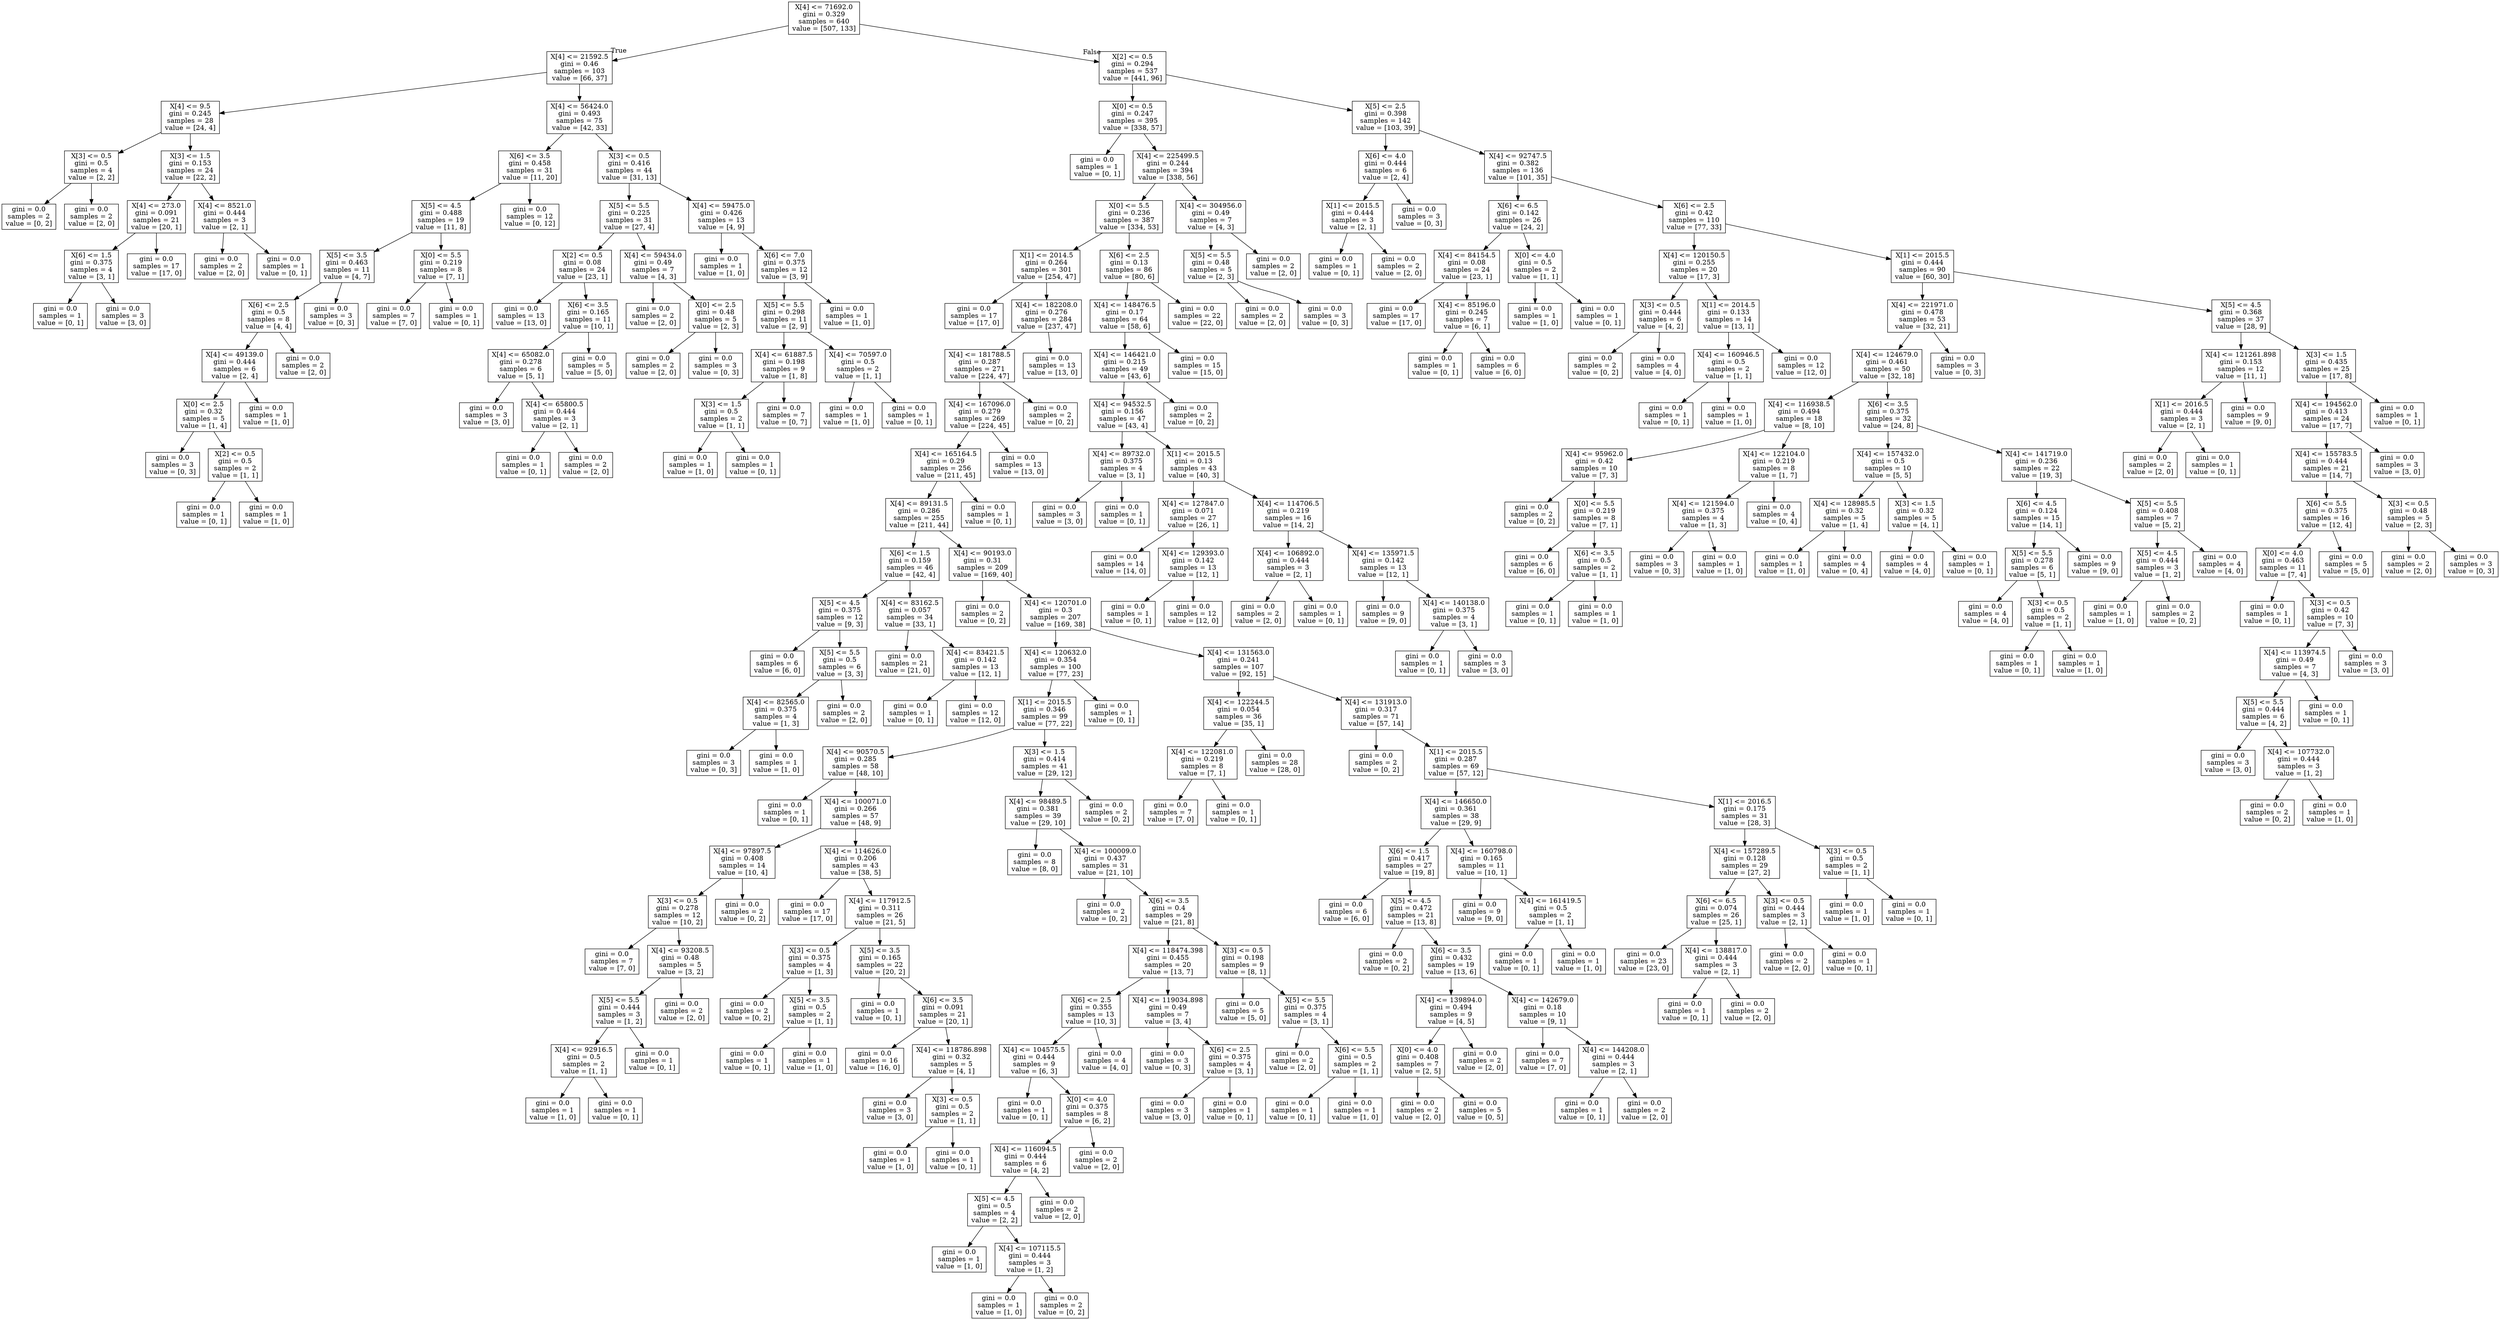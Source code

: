digraph Tree {
node [shape=box] ;
0 [label="X[4] <= 71692.0\ngini = 0.329\nsamples = 640\nvalue = [507, 133]"] ;
1 [label="X[4] <= 21592.5\ngini = 0.46\nsamples = 103\nvalue = [66, 37]"] ;
0 -> 1 [labeldistance=2.5, labelangle=45, headlabel="True"] ;
2 [label="X[4] <= 9.5\ngini = 0.245\nsamples = 28\nvalue = [24, 4]"] ;
1 -> 2 ;
3 [label="X[3] <= 0.5\ngini = 0.5\nsamples = 4\nvalue = [2, 2]"] ;
2 -> 3 ;
4 [label="gini = 0.0\nsamples = 2\nvalue = [0, 2]"] ;
3 -> 4 ;
5 [label="gini = 0.0\nsamples = 2\nvalue = [2, 0]"] ;
3 -> 5 ;
6 [label="X[3] <= 1.5\ngini = 0.153\nsamples = 24\nvalue = [22, 2]"] ;
2 -> 6 ;
7 [label="X[4] <= 273.0\ngini = 0.091\nsamples = 21\nvalue = [20, 1]"] ;
6 -> 7 ;
8 [label="X[6] <= 1.5\ngini = 0.375\nsamples = 4\nvalue = [3, 1]"] ;
7 -> 8 ;
9 [label="gini = 0.0\nsamples = 1\nvalue = [0, 1]"] ;
8 -> 9 ;
10 [label="gini = 0.0\nsamples = 3\nvalue = [3, 0]"] ;
8 -> 10 ;
11 [label="gini = 0.0\nsamples = 17\nvalue = [17, 0]"] ;
7 -> 11 ;
12 [label="X[4] <= 8521.0\ngini = 0.444\nsamples = 3\nvalue = [2, 1]"] ;
6 -> 12 ;
13 [label="gini = 0.0\nsamples = 2\nvalue = [2, 0]"] ;
12 -> 13 ;
14 [label="gini = 0.0\nsamples = 1\nvalue = [0, 1]"] ;
12 -> 14 ;
15 [label="X[4] <= 56424.0\ngini = 0.493\nsamples = 75\nvalue = [42, 33]"] ;
1 -> 15 ;
16 [label="X[6] <= 3.5\ngini = 0.458\nsamples = 31\nvalue = [11, 20]"] ;
15 -> 16 ;
17 [label="X[5] <= 4.5\ngini = 0.488\nsamples = 19\nvalue = [11, 8]"] ;
16 -> 17 ;
18 [label="X[5] <= 3.5\ngini = 0.463\nsamples = 11\nvalue = [4, 7]"] ;
17 -> 18 ;
19 [label="X[6] <= 2.5\ngini = 0.5\nsamples = 8\nvalue = [4, 4]"] ;
18 -> 19 ;
20 [label="X[4] <= 49139.0\ngini = 0.444\nsamples = 6\nvalue = [2, 4]"] ;
19 -> 20 ;
21 [label="X[0] <= 2.5\ngini = 0.32\nsamples = 5\nvalue = [1, 4]"] ;
20 -> 21 ;
22 [label="gini = 0.0\nsamples = 3\nvalue = [0, 3]"] ;
21 -> 22 ;
23 [label="X[2] <= 0.5\ngini = 0.5\nsamples = 2\nvalue = [1, 1]"] ;
21 -> 23 ;
24 [label="gini = 0.0\nsamples = 1\nvalue = [0, 1]"] ;
23 -> 24 ;
25 [label="gini = 0.0\nsamples = 1\nvalue = [1, 0]"] ;
23 -> 25 ;
26 [label="gini = 0.0\nsamples = 1\nvalue = [1, 0]"] ;
20 -> 26 ;
27 [label="gini = 0.0\nsamples = 2\nvalue = [2, 0]"] ;
19 -> 27 ;
28 [label="gini = 0.0\nsamples = 3\nvalue = [0, 3]"] ;
18 -> 28 ;
29 [label="X[0] <= 5.5\ngini = 0.219\nsamples = 8\nvalue = [7, 1]"] ;
17 -> 29 ;
30 [label="gini = 0.0\nsamples = 7\nvalue = [7, 0]"] ;
29 -> 30 ;
31 [label="gini = 0.0\nsamples = 1\nvalue = [0, 1]"] ;
29 -> 31 ;
32 [label="gini = 0.0\nsamples = 12\nvalue = [0, 12]"] ;
16 -> 32 ;
33 [label="X[3] <= 0.5\ngini = 0.416\nsamples = 44\nvalue = [31, 13]"] ;
15 -> 33 ;
34 [label="X[5] <= 5.5\ngini = 0.225\nsamples = 31\nvalue = [27, 4]"] ;
33 -> 34 ;
35 [label="X[2] <= 0.5\ngini = 0.08\nsamples = 24\nvalue = [23, 1]"] ;
34 -> 35 ;
36 [label="gini = 0.0\nsamples = 13\nvalue = [13, 0]"] ;
35 -> 36 ;
37 [label="X[6] <= 3.5\ngini = 0.165\nsamples = 11\nvalue = [10, 1]"] ;
35 -> 37 ;
38 [label="X[4] <= 65082.0\ngini = 0.278\nsamples = 6\nvalue = [5, 1]"] ;
37 -> 38 ;
39 [label="gini = 0.0\nsamples = 3\nvalue = [3, 0]"] ;
38 -> 39 ;
40 [label="X[4] <= 65800.5\ngini = 0.444\nsamples = 3\nvalue = [2, 1]"] ;
38 -> 40 ;
41 [label="gini = 0.0\nsamples = 1\nvalue = [0, 1]"] ;
40 -> 41 ;
42 [label="gini = 0.0\nsamples = 2\nvalue = [2, 0]"] ;
40 -> 42 ;
43 [label="gini = 0.0\nsamples = 5\nvalue = [5, 0]"] ;
37 -> 43 ;
44 [label="X[4] <= 59434.0\ngini = 0.49\nsamples = 7\nvalue = [4, 3]"] ;
34 -> 44 ;
45 [label="gini = 0.0\nsamples = 2\nvalue = [2, 0]"] ;
44 -> 45 ;
46 [label="X[0] <= 2.5\ngini = 0.48\nsamples = 5\nvalue = [2, 3]"] ;
44 -> 46 ;
47 [label="gini = 0.0\nsamples = 2\nvalue = [2, 0]"] ;
46 -> 47 ;
48 [label="gini = 0.0\nsamples = 3\nvalue = [0, 3]"] ;
46 -> 48 ;
49 [label="X[4] <= 59475.0\ngini = 0.426\nsamples = 13\nvalue = [4, 9]"] ;
33 -> 49 ;
50 [label="gini = 0.0\nsamples = 1\nvalue = [1, 0]"] ;
49 -> 50 ;
51 [label="X[6] <= 7.0\ngini = 0.375\nsamples = 12\nvalue = [3, 9]"] ;
49 -> 51 ;
52 [label="X[5] <= 5.5\ngini = 0.298\nsamples = 11\nvalue = [2, 9]"] ;
51 -> 52 ;
53 [label="X[4] <= 61887.5\ngini = 0.198\nsamples = 9\nvalue = [1, 8]"] ;
52 -> 53 ;
54 [label="X[3] <= 1.5\ngini = 0.5\nsamples = 2\nvalue = [1, 1]"] ;
53 -> 54 ;
55 [label="gini = 0.0\nsamples = 1\nvalue = [1, 0]"] ;
54 -> 55 ;
56 [label="gini = 0.0\nsamples = 1\nvalue = [0, 1]"] ;
54 -> 56 ;
57 [label="gini = 0.0\nsamples = 7\nvalue = [0, 7]"] ;
53 -> 57 ;
58 [label="X[4] <= 70597.0\ngini = 0.5\nsamples = 2\nvalue = [1, 1]"] ;
52 -> 58 ;
59 [label="gini = 0.0\nsamples = 1\nvalue = [1, 0]"] ;
58 -> 59 ;
60 [label="gini = 0.0\nsamples = 1\nvalue = [0, 1]"] ;
58 -> 60 ;
61 [label="gini = 0.0\nsamples = 1\nvalue = [1, 0]"] ;
51 -> 61 ;
62 [label="X[2] <= 0.5\ngini = 0.294\nsamples = 537\nvalue = [441, 96]"] ;
0 -> 62 [labeldistance=2.5, labelangle=-45, headlabel="False"] ;
63 [label="X[0] <= 0.5\ngini = 0.247\nsamples = 395\nvalue = [338, 57]"] ;
62 -> 63 ;
64 [label="gini = 0.0\nsamples = 1\nvalue = [0, 1]"] ;
63 -> 64 ;
65 [label="X[4] <= 225499.5\ngini = 0.244\nsamples = 394\nvalue = [338, 56]"] ;
63 -> 65 ;
66 [label="X[0] <= 5.5\ngini = 0.236\nsamples = 387\nvalue = [334, 53]"] ;
65 -> 66 ;
67 [label="X[1] <= 2014.5\ngini = 0.264\nsamples = 301\nvalue = [254, 47]"] ;
66 -> 67 ;
68 [label="gini = 0.0\nsamples = 17\nvalue = [17, 0]"] ;
67 -> 68 ;
69 [label="X[4] <= 182208.0\ngini = 0.276\nsamples = 284\nvalue = [237, 47]"] ;
67 -> 69 ;
70 [label="X[4] <= 181788.5\ngini = 0.287\nsamples = 271\nvalue = [224, 47]"] ;
69 -> 70 ;
71 [label="X[4] <= 167096.0\ngini = 0.279\nsamples = 269\nvalue = [224, 45]"] ;
70 -> 71 ;
72 [label="X[4] <= 165164.5\ngini = 0.29\nsamples = 256\nvalue = [211, 45]"] ;
71 -> 72 ;
73 [label="X[4] <= 89131.5\ngini = 0.286\nsamples = 255\nvalue = [211, 44]"] ;
72 -> 73 ;
74 [label="X[6] <= 1.5\ngini = 0.159\nsamples = 46\nvalue = [42, 4]"] ;
73 -> 74 ;
75 [label="X[5] <= 4.5\ngini = 0.375\nsamples = 12\nvalue = [9, 3]"] ;
74 -> 75 ;
76 [label="gini = 0.0\nsamples = 6\nvalue = [6, 0]"] ;
75 -> 76 ;
77 [label="X[5] <= 5.5\ngini = 0.5\nsamples = 6\nvalue = [3, 3]"] ;
75 -> 77 ;
78 [label="X[4] <= 82565.0\ngini = 0.375\nsamples = 4\nvalue = [1, 3]"] ;
77 -> 78 ;
79 [label="gini = 0.0\nsamples = 3\nvalue = [0, 3]"] ;
78 -> 79 ;
80 [label="gini = 0.0\nsamples = 1\nvalue = [1, 0]"] ;
78 -> 80 ;
81 [label="gini = 0.0\nsamples = 2\nvalue = [2, 0]"] ;
77 -> 81 ;
82 [label="X[4] <= 83162.5\ngini = 0.057\nsamples = 34\nvalue = [33, 1]"] ;
74 -> 82 ;
83 [label="gini = 0.0\nsamples = 21\nvalue = [21, 0]"] ;
82 -> 83 ;
84 [label="X[4] <= 83421.5\ngini = 0.142\nsamples = 13\nvalue = [12, 1]"] ;
82 -> 84 ;
85 [label="gini = 0.0\nsamples = 1\nvalue = [0, 1]"] ;
84 -> 85 ;
86 [label="gini = 0.0\nsamples = 12\nvalue = [12, 0]"] ;
84 -> 86 ;
87 [label="X[4] <= 90193.0\ngini = 0.31\nsamples = 209\nvalue = [169, 40]"] ;
73 -> 87 ;
88 [label="gini = 0.0\nsamples = 2\nvalue = [0, 2]"] ;
87 -> 88 ;
89 [label="X[4] <= 120701.0\ngini = 0.3\nsamples = 207\nvalue = [169, 38]"] ;
87 -> 89 ;
90 [label="X[4] <= 120632.0\ngini = 0.354\nsamples = 100\nvalue = [77, 23]"] ;
89 -> 90 ;
91 [label="X[1] <= 2015.5\ngini = 0.346\nsamples = 99\nvalue = [77, 22]"] ;
90 -> 91 ;
92 [label="X[4] <= 90570.5\ngini = 0.285\nsamples = 58\nvalue = [48, 10]"] ;
91 -> 92 ;
93 [label="gini = 0.0\nsamples = 1\nvalue = [0, 1]"] ;
92 -> 93 ;
94 [label="X[4] <= 100071.0\ngini = 0.266\nsamples = 57\nvalue = [48, 9]"] ;
92 -> 94 ;
95 [label="X[4] <= 97897.5\ngini = 0.408\nsamples = 14\nvalue = [10, 4]"] ;
94 -> 95 ;
96 [label="X[3] <= 0.5\ngini = 0.278\nsamples = 12\nvalue = [10, 2]"] ;
95 -> 96 ;
97 [label="gini = 0.0\nsamples = 7\nvalue = [7, 0]"] ;
96 -> 97 ;
98 [label="X[4] <= 93208.5\ngini = 0.48\nsamples = 5\nvalue = [3, 2]"] ;
96 -> 98 ;
99 [label="X[5] <= 5.5\ngini = 0.444\nsamples = 3\nvalue = [1, 2]"] ;
98 -> 99 ;
100 [label="X[4] <= 92916.5\ngini = 0.5\nsamples = 2\nvalue = [1, 1]"] ;
99 -> 100 ;
101 [label="gini = 0.0\nsamples = 1\nvalue = [1, 0]"] ;
100 -> 101 ;
102 [label="gini = 0.0\nsamples = 1\nvalue = [0, 1]"] ;
100 -> 102 ;
103 [label="gini = 0.0\nsamples = 1\nvalue = [0, 1]"] ;
99 -> 103 ;
104 [label="gini = 0.0\nsamples = 2\nvalue = [2, 0]"] ;
98 -> 104 ;
105 [label="gini = 0.0\nsamples = 2\nvalue = [0, 2]"] ;
95 -> 105 ;
106 [label="X[4] <= 114626.0\ngini = 0.206\nsamples = 43\nvalue = [38, 5]"] ;
94 -> 106 ;
107 [label="gini = 0.0\nsamples = 17\nvalue = [17, 0]"] ;
106 -> 107 ;
108 [label="X[4] <= 117912.5\ngini = 0.311\nsamples = 26\nvalue = [21, 5]"] ;
106 -> 108 ;
109 [label="X[3] <= 0.5\ngini = 0.375\nsamples = 4\nvalue = [1, 3]"] ;
108 -> 109 ;
110 [label="gini = 0.0\nsamples = 2\nvalue = [0, 2]"] ;
109 -> 110 ;
111 [label="X[5] <= 3.5\ngini = 0.5\nsamples = 2\nvalue = [1, 1]"] ;
109 -> 111 ;
112 [label="gini = 0.0\nsamples = 1\nvalue = [0, 1]"] ;
111 -> 112 ;
113 [label="gini = 0.0\nsamples = 1\nvalue = [1, 0]"] ;
111 -> 113 ;
114 [label="X[5] <= 3.5\ngini = 0.165\nsamples = 22\nvalue = [20, 2]"] ;
108 -> 114 ;
115 [label="gini = 0.0\nsamples = 1\nvalue = [0, 1]"] ;
114 -> 115 ;
116 [label="X[6] <= 3.5\ngini = 0.091\nsamples = 21\nvalue = [20, 1]"] ;
114 -> 116 ;
117 [label="gini = 0.0\nsamples = 16\nvalue = [16, 0]"] ;
116 -> 117 ;
118 [label="X[4] <= 118786.898\ngini = 0.32\nsamples = 5\nvalue = [4, 1]"] ;
116 -> 118 ;
119 [label="gini = 0.0\nsamples = 3\nvalue = [3, 0]"] ;
118 -> 119 ;
120 [label="X[3] <= 0.5\ngini = 0.5\nsamples = 2\nvalue = [1, 1]"] ;
118 -> 120 ;
121 [label="gini = 0.0\nsamples = 1\nvalue = [1, 0]"] ;
120 -> 121 ;
122 [label="gini = 0.0\nsamples = 1\nvalue = [0, 1]"] ;
120 -> 122 ;
123 [label="X[3] <= 1.5\ngini = 0.414\nsamples = 41\nvalue = [29, 12]"] ;
91 -> 123 ;
124 [label="X[4] <= 98489.5\ngini = 0.381\nsamples = 39\nvalue = [29, 10]"] ;
123 -> 124 ;
125 [label="gini = 0.0\nsamples = 8\nvalue = [8, 0]"] ;
124 -> 125 ;
126 [label="X[4] <= 100009.0\ngini = 0.437\nsamples = 31\nvalue = [21, 10]"] ;
124 -> 126 ;
127 [label="gini = 0.0\nsamples = 2\nvalue = [0, 2]"] ;
126 -> 127 ;
128 [label="X[6] <= 3.5\ngini = 0.4\nsamples = 29\nvalue = [21, 8]"] ;
126 -> 128 ;
129 [label="X[4] <= 118474.398\ngini = 0.455\nsamples = 20\nvalue = [13, 7]"] ;
128 -> 129 ;
130 [label="X[6] <= 2.5\ngini = 0.355\nsamples = 13\nvalue = [10, 3]"] ;
129 -> 130 ;
131 [label="X[4] <= 104575.5\ngini = 0.444\nsamples = 9\nvalue = [6, 3]"] ;
130 -> 131 ;
132 [label="gini = 0.0\nsamples = 1\nvalue = [0, 1]"] ;
131 -> 132 ;
133 [label="X[0] <= 4.0\ngini = 0.375\nsamples = 8\nvalue = [6, 2]"] ;
131 -> 133 ;
134 [label="X[4] <= 116094.5\ngini = 0.444\nsamples = 6\nvalue = [4, 2]"] ;
133 -> 134 ;
135 [label="X[5] <= 4.5\ngini = 0.5\nsamples = 4\nvalue = [2, 2]"] ;
134 -> 135 ;
136 [label="gini = 0.0\nsamples = 1\nvalue = [1, 0]"] ;
135 -> 136 ;
137 [label="X[4] <= 107115.5\ngini = 0.444\nsamples = 3\nvalue = [1, 2]"] ;
135 -> 137 ;
138 [label="gini = 0.0\nsamples = 1\nvalue = [1, 0]"] ;
137 -> 138 ;
139 [label="gini = 0.0\nsamples = 2\nvalue = [0, 2]"] ;
137 -> 139 ;
140 [label="gini = 0.0\nsamples = 2\nvalue = [2, 0]"] ;
134 -> 140 ;
141 [label="gini = 0.0\nsamples = 2\nvalue = [2, 0]"] ;
133 -> 141 ;
142 [label="gini = 0.0\nsamples = 4\nvalue = [4, 0]"] ;
130 -> 142 ;
143 [label="X[4] <= 119034.898\ngini = 0.49\nsamples = 7\nvalue = [3, 4]"] ;
129 -> 143 ;
144 [label="gini = 0.0\nsamples = 3\nvalue = [0, 3]"] ;
143 -> 144 ;
145 [label="X[6] <= 2.5\ngini = 0.375\nsamples = 4\nvalue = [3, 1]"] ;
143 -> 145 ;
146 [label="gini = 0.0\nsamples = 3\nvalue = [3, 0]"] ;
145 -> 146 ;
147 [label="gini = 0.0\nsamples = 1\nvalue = [0, 1]"] ;
145 -> 147 ;
148 [label="X[3] <= 0.5\ngini = 0.198\nsamples = 9\nvalue = [8, 1]"] ;
128 -> 148 ;
149 [label="gini = 0.0\nsamples = 5\nvalue = [5, 0]"] ;
148 -> 149 ;
150 [label="X[5] <= 5.5\ngini = 0.375\nsamples = 4\nvalue = [3, 1]"] ;
148 -> 150 ;
151 [label="gini = 0.0\nsamples = 2\nvalue = [2, 0]"] ;
150 -> 151 ;
152 [label="X[6] <= 5.5\ngini = 0.5\nsamples = 2\nvalue = [1, 1]"] ;
150 -> 152 ;
153 [label="gini = 0.0\nsamples = 1\nvalue = [0, 1]"] ;
152 -> 153 ;
154 [label="gini = 0.0\nsamples = 1\nvalue = [1, 0]"] ;
152 -> 154 ;
155 [label="gini = 0.0\nsamples = 2\nvalue = [0, 2]"] ;
123 -> 155 ;
156 [label="gini = 0.0\nsamples = 1\nvalue = [0, 1]"] ;
90 -> 156 ;
157 [label="X[4] <= 131563.0\ngini = 0.241\nsamples = 107\nvalue = [92, 15]"] ;
89 -> 157 ;
158 [label="X[4] <= 122244.5\ngini = 0.054\nsamples = 36\nvalue = [35, 1]"] ;
157 -> 158 ;
159 [label="X[4] <= 122081.0\ngini = 0.219\nsamples = 8\nvalue = [7, 1]"] ;
158 -> 159 ;
160 [label="gini = 0.0\nsamples = 7\nvalue = [7, 0]"] ;
159 -> 160 ;
161 [label="gini = 0.0\nsamples = 1\nvalue = [0, 1]"] ;
159 -> 161 ;
162 [label="gini = 0.0\nsamples = 28\nvalue = [28, 0]"] ;
158 -> 162 ;
163 [label="X[4] <= 131913.0\ngini = 0.317\nsamples = 71\nvalue = [57, 14]"] ;
157 -> 163 ;
164 [label="gini = 0.0\nsamples = 2\nvalue = [0, 2]"] ;
163 -> 164 ;
165 [label="X[1] <= 2015.5\ngini = 0.287\nsamples = 69\nvalue = [57, 12]"] ;
163 -> 165 ;
166 [label="X[4] <= 146650.0\ngini = 0.361\nsamples = 38\nvalue = [29, 9]"] ;
165 -> 166 ;
167 [label="X[6] <= 1.5\ngini = 0.417\nsamples = 27\nvalue = [19, 8]"] ;
166 -> 167 ;
168 [label="gini = 0.0\nsamples = 6\nvalue = [6, 0]"] ;
167 -> 168 ;
169 [label="X[5] <= 4.5\ngini = 0.472\nsamples = 21\nvalue = [13, 8]"] ;
167 -> 169 ;
170 [label="gini = 0.0\nsamples = 2\nvalue = [0, 2]"] ;
169 -> 170 ;
171 [label="X[6] <= 3.5\ngini = 0.432\nsamples = 19\nvalue = [13, 6]"] ;
169 -> 171 ;
172 [label="X[4] <= 139894.0\ngini = 0.494\nsamples = 9\nvalue = [4, 5]"] ;
171 -> 172 ;
173 [label="X[0] <= 4.0\ngini = 0.408\nsamples = 7\nvalue = [2, 5]"] ;
172 -> 173 ;
174 [label="gini = 0.0\nsamples = 2\nvalue = [2, 0]"] ;
173 -> 174 ;
175 [label="gini = 0.0\nsamples = 5\nvalue = [0, 5]"] ;
173 -> 175 ;
176 [label="gini = 0.0\nsamples = 2\nvalue = [2, 0]"] ;
172 -> 176 ;
177 [label="X[4] <= 142679.0\ngini = 0.18\nsamples = 10\nvalue = [9, 1]"] ;
171 -> 177 ;
178 [label="gini = 0.0\nsamples = 7\nvalue = [7, 0]"] ;
177 -> 178 ;
179 [label="X[4] <= 144208.0\ngini = 0.444\nsamples = 3\nvalue = [2, 1]"] ;
177 -> 179 ;
180 [label="gini = 0.0\nsamples = 1\nvalue = [0, 1]"] ;
179 -> 180 ;
181 [label="gini = 0.0\nsamples = 2\nvalue = [2, 0]"] ;
179 -> 181 ;
182 [label="X[4] <= 160798.0\ngini = 0.165\nsamples = 11\nvalue = [10, 1]"] ;
166 -> 182 ;
183 [label="gini = 0.0\nsamples = 9\nvalue = [9, 0]"] ;
182 -> 183 ;
184 [label="X[4] <= 161419.5\ngini = 0.5\nsamples = 2\nvalue = [1, 1]"] ;
182 -> 184 ;
185 [label="gini = 0.0\nsamples = 1\nvalue = [0, 1]"] ;
184 -> 185 ;
186 [label="gini = 0.0\nsamples = 1\nvalue = [1, 0]"] ;
184 -> 186 ;
187 [label="X[1] <= 2016.5\ngini = 0.175\nsamples = 31\nvalue = [28, 3]"] ;
165 -> 187 ;
188 [label="X[4] <= 157289.5\ngini = 0.128\nsamples = 29\nvalue = [27, 2]"] ;
187 -> 188 ;
189 [label="X[6] <= 6.5\ngini = 0.074\nsamples = 26\nvalue = [25, 1]"] ;
188 -> 189 ;
190 [label="gini = 0.0\nsamples = 23\nvalue = [23, 0]"] ;
189 -> 190 ;
191 [label="X[4] <= 138817.0\ngini = 0.444\nsamples = 3\nvalue = [2, 1]"] ;
189 -> 191 ;
192 [label="gini = 0.0\nsamples = 1\nvalue = [0, 1]"] ;
191 -> 192 ;
193 [label="gini = 0.0\nsamples = 2\nvalue = [2, 0]"] ;
191 -> 193 ;
194 [label="X[3] <= 0.5\ngini = 0.444\nsamples = 3\nvalue = [2, 1]"] ;
188 -> 194 ;
195 [label="gini = 0.0\nsamples = 2\nvalue = [2, 0]"] ;
194 -> 195 ;
196 [label="gini = 0.0\nsamples = 1\nvalue = [0, 1]"] ;
194 -> 196 ;
197 [label="X[3] <= 0.5\ngini = 0.5\nsamples = 2\nvalue = [1, 1]"] ;
187 -> 197 ;
198 [label="gini = 0.0\nsamples = 1\nvalue = [1, 0]"] ;
197 -> 198 ;
199 [label="gini = 0.0\nsamples = 1\nvalue = [0, 1]"] ;
197 -> 199 ;
200 [label="gini = 0.0\nsamples = 1\nvalue = [0, 1]"] ;
72 -> 200 ;
201 [label="gini = 0.0\nsamples = 13\nvalue = [13, 0]"] ;
71 -> 201 ;
202 [label="gini = 0.0\nsamples = 2\nvalue = [0, 2]"] ;
70 -> 202 ;
203 [label="gini = 0.0\nsamples = 13\nvalue = [13, 0]"] ;
69 -> 203 ;
204 [label="X[6] <= 2.5\ngini = 0.13\nsamples = 86\nvalue = [80, 6]"] ;
66 -> 204 ;
205 [label="X[4] <= 148476.5\ngini = 0.17\nsamples = 64\nvalue = [58, 6]"] ;
204 -> 205 ;
206 [label="X[4] <= 146421.0\ngini = 0.215\nsamples = 49\nvalue = [43, 6]"] ;
205 -> 206 ;
207 [label="X[4] <= 94532.5\ngini = 0.156\nsamples = 47\nvalue = [43, 4]"] ;
206 -> 207 ;
208 [label="X[4] <= 89732.0\ngini = 0.375\nsamples = 4\nvalue = [3, 1]"] ;
207 -> 208 ;
209 [label="gini = 0.0\nsamples = 3\nvalue = [3, 0]"] ;
208 -> 209 ;
210 [label="gini = 0.0\nsamples = 1\nvalue = [0, 1]"] ;
208 -> 210 ;
211 [label="X[1] <= 2015.5\ngini = 0.13\nsamples = 43\nvalue = [40, 3]"] ;
207 -> 211 ;
212 [label="X[4] <= 127847.0\ngini = 0.071\nsamples = 27\nvalue = [26, 1]"] ;
211 -> 212 ;
213 [label="gini = 0.0\nsamples = 14\nvalue = [14, 0]"] ;
212 -> 213 ;
214 [label="X[4] <= 129393.0\ngini = 0.142\nsamples = 13\nvalue = [12, 1]"] ;
212 -> 214 ;
215 [label="gini = 0.0\nsamples = 1\nvalue = [0, 1]"] ;
214 -> 215 ;
216 [label="gini = 0.0\nsamples = 12\nvalue = [12, 0]"] ;
214 -> 216 ;
217 [label="X[4] <= 114706.5\ngini = 0.219\nsamples = 16\nvalue = [14, 2]"] ;
211 -> 217 ;
218 [label="X[4] <= 106892.0\ngini = 0.444\nsamples = 3\nvalue = [2, 1]"] ;
217 -> 218 ;
219 [label="gini = 0.0\nsamples = 2\nvalue = [2, 0]"] ;
218 -> 219 ;
220 [label="gini = 0.0\nsamples = 1\nvalue = [0, 1]"] ;
218 -> 220 ;
221 [label="X[4] <= 135971.5\ngini = 0.142\nsamples = 13\nvalue = [12, 1]"] ;
217 -> 221 ;
222 [label="gini = 0.0\nsamples = 9\nvalue = [9, 0]"] ;
221 -> 222 ;
223 [label="X[4] <= 140138.0\ngini = 0.375\nsamples = 4\nvalue = [3, 1]"] ;
221 -> 223 ;
224 [label="gini = 0.0\nsamples = 1\nvalue = [0, 1]"] ;
223 -> 224 ;
225 [label="gini = 0.0\nsamples = 3\nvalue = [3, 0]"] ;
223 -> 225 ;
226 [label="gini = 0.0\nsamples = 2\nvalue = [0, 2]"] ;
206 -> 226 ;
227 [label="gini = 0.0\nsamples = 15\nvalue = [15, 0]"] ;
205 -> 227 ;
228 [label="gini = 0.0\nsamples = 22\nvalue = [22, 0]"] ;
204 -> 228 ;
229 [label="X[4] <= 304956.0\ngini = 0.49\nsamples = 7\nvalue = [4, 3]"] ;
65 -> 229 ;
230 [label="X[5] <= 5.5\ngini = 0.48\nsamples = 5\nvalue = [2, 3]"] ;
229 -> 230 ;
231 [label="gini = 0.0\nsamples = 2\nvalue = [2, 0]"] ;
230 -> 231 ;
232 [label="gini = 0.0\nsamples = 3\nvalue = [0, 3]"] ;
230 -> 232 ;
233 [label="gini = 0.0\nsamples = 2\nvalue = [2, 0]"] ;
229 -> 233 ;
234 [label="X[5] <= 2.5\ngini = 0.398\nsamples = 142\nvalue = [103, 39]"] ;
62 -> 234 ;
235 [label="X[6] <= 4.0\ngini = 0.444\nsamples = 6\nvalue = [2, 4]"] ;
234 -> 235 ;
236 [label="X[1] <= 2015.5\ngini = 0.444\nsamples = 3\nvalue = [2, 1]"] ;
235 -> 236 ;
237 [label="gini = 0.0\nsamples = 1\nvalue = [0, 1]"] ;
236 -> 237 ;
238 [label="gini = 0.0\nsamples = 2\nvalue = [2, 0]"] ;
236 -> 238 ;
239 [label="gini = 0.0\nsamples = 3\nvalue = [0, 3]"] ;
235 -> 239 ;
240 [label="X[4] <= 92747.5\ngini = 0.382\nsamples = 136\nvalue = [101, 35]"] ;
234 -> 240 ;
241 [label="X[6] <= 6.5\ngini = 0.142\nsamples = 26\nvalue = [24, 2]"] ;
240 -> 241 ;
242 [label="X[4] <= 84154.5\ngini = 0.08\nsamples = 24\nvalue = [23, 1]"] ;
241 -> 242 ;
243 [label="gini = 0.0\nsamples = 17\nvalue = [17, 0]"] ;
242 -> 243 ;
244 [label="X[4] <= 85196.0\ngini = 0.245\nsamples = 7\nvalue = [6, 1]"] ;
242 -> 244 ;
245 [label="gini = 0.0\nsamples = 1\nvalue = [0, 1]"] ;
244 -> 245 ;
246 [label="gini = 0.0\nsamples = 6\nvalue = [6, 0]"] ;
244 -> 246 ;
247 [label="X[0] <= 4.0\ngini = 0.5\nsamples = 2\nvalue = [1, 1]"] ;
241 -> 247 ;
248 [label="gini = 0.0\nsamples = 1\nvalue = [1, 0]"] ;
247 -> 248 ;
249 [label="gini = 0.0\nsamples = 1\nvalue = [0, 1]"] ;
247 -> 249 ;
250 [label="X[6] <= 2.5\ngini = 0.42\nsamples = 110\nvalue = [77, 33]"] ;
240 -> 250 ;
251 [label="X[4] <= 120150.5\ngini = 0.255\nsamples = 20\nvalue = [17, 3]"] ;
250 -> 251 ;
252 [label="X[3] <= 0.5\ngini = 0.444\nsamples = 6\nvalue = [4, 2]"] ;
251 -> 252 ;
253 [label="gini = 0.0\nsamples = 2\nvalue = [0, 2]"] ;
252 -> 253 ;
254 [label="gini = 0.0\nsamples = 4\nvalue = [4, 0]"] ;
252 -> 254 ;
255 [label="X[1] <= 2014.5\ngini = 0.133\nsamples = 14\nvalue = [13, 1]"] ;
251 -> 255 ;
256 [label="X[4] <= 160946.5\ngini = 0.5\nsamples = 2\nvalue = [1, 1]"] ;
255 -> 256 ;
257 [label="gini = 0.0\nsamples = 1\nvalue = [0, 1]"] ;
256 -> 257 ;
258 [label="gini = 0.0\nsamples = 1\nvalue = [1, 0]"] ;
256 -> 258 ;
259 [label="gini = 0.0\nsamples = 12\nvalue = [12, 0]"] ;
255 -> 259 ;
260 [label="X[1] <= 2015.5\ngini = 0.444\nsamples = 90\nvalue = [60, 30]"] ;
250 -> 260 ;
261 [label="X[4] <= 221971.0\ngini = 0.478\nsamples = 53\nvalue = [32, 21]"] ;
260 -> 261 ;
262 [label="X[4] <= 124679.0\ngini = 0.461\nsamples = 50\nvalue = [32, 18]"] ;
261 -> 262 ;
263 [label="X[4] <= 116938.5\ngini = 0.494\nsamples = 18\nvalue = [8, 10]"] ;
262 -> 263 ;
264 [label="X[4] <= 95962.0\ngini = 0.42\nsamples = 10\nvalue = [7, 3]"] ;
263 -> 264 ;
265 [label="gini = 0.0\nsamples = 2\nvalue = [0, 2]"] ;
264 -> 265 ;
266 [label="X[0] <= 5.5\ngini = 0.219\nsamples = 8\nvalue = [7, 1]"] ;
264 -> 266 ;
267 [label="gini = 0.0\nsamples = 6\nvalue = [6, 0]"] ;
266 -> 267 ;
268 [label="X[6] <= 3.5\ngini = 0.5\nsamples = 2\nvalue = [1, 1]"] ;
266 -> 268 ;
269 [label="gini = 0.0\nsamples = 1\nvalue = [0, 1]"] ;
268 -> 269 ;
270 [label="gini = 0.0\nsamples = 1\nvalue = [1, 0]"] ;
268 -> 270 ;
271 [label="X[4] <= 122104.0\ngini = 0.219\nsamples = 8\nvalue = [1, 7]"] ;
263 -> 271 ;
272 [label="X[4] <= 121594.0\ngini = 0.375\nsamples = 4\nvalue = [1, 3]"] ;
271 -> 272 ;
273 [label="gini = 0.0\nsamples = 3\nvalue = [0, 3]"] ;
272 -> 273 ;
274 [label="gini = 0.0\nsamples = 1\nvalue = [1, 0]"] ;
272 -> 274 ;
275 [label="gini = 0.0\nsamples = 4\nvalue = [0, 4]"] ;
271 -> 275 ;
276 [label="X[6] <= 3.5\ngini = 0.375\nsamples = 32\nvalue = [24, 8]"] ;
262 -> 276 ;
277 [label="X[4] <= 157432.0\ngini = 0.5\nsamples = 10\nvalue = [5, 5]"] ;
276 -> 277 ;
278 [label="X[4] <= 128985.5\ngini = 0.32\nsamples = 5\nvalue = [1, 4]"] ;
277 -> 278 ;
279 [label="gini = 0.0\nsamples = 1\nvalue = [1, 0]"] ;
278 -> 279 ;
280 [label="gini = 0.0\nsamples = 4\nvalue = [0, 4]"] ;
278 -> 280 ;
281 [label="X[3] <= 1.5\ngini = 0.32\nsamples = 5\nvalue = [4, 1]"] ;
277 -> 281 ;
282 [label="gini = 0.0\nsamples = 4\nvalue = [4, 0]"] ;
281 -> 282 ;
283 [label="gini = 0.0\nsamples = 1\nvalue = [0, 1]"] ;
281 -> 283 ;
284 [label="X[4] <= 141719.0\ngini = 0.236\nsamples = 22\nvalue = [19, 3]"] ;
276 -> 284 ;
285 [label="X[6] <= 4.5\ngini = 0.124\nsamples = 15\nvalue = [14, 1]"] ;
284 -> 285 ;
286 [label="X[5] <= 5.5\ngini = 0.278\nsamples = 6\nvalue = [5, 1]"] ;
285 -> 286 ;
287 [label="gini = 0.0\nsamples = 4\nvalue = [4, 0]"] ;
286 -> 287 ;
288 [label="X[3] <= 0.5\ngini = 0.5\nsamples = 2\nvalue = [1, 1]"] ;
286 -> 288 ;
289 [label="gini = 0.0\nsamples = 1\nvalue = [0, 1]"] ;
288 -> 289 ;
290 [label="gini = 0.0\nsamples = 1\nvalue = [1, 0]"] ;
288 -> 290 ;
291 [label="gini = 0.0\nsamples = 9\nvalue = [9, 0]"] ;
285 -> 291 ;
292 [label="X[5] <= 5.5\ngini = 0.408\nsamples = 7\nvalue = [5, 2]"] ;
284 -> 292 ;
293 [label="X[5] <= 4.5\ngini = 0.444\nsamples = 3\nvalue = [1, 2]"] ;
292 -> 293 ;
294 [label="gini = 0.0\nsamples = 1\nvalue = [1, 0]"] ;
293 -> 294 ;
295 [label="gini = 0.0\nsamples = 2\nvalue = [0, 2]"] ;
293 -> 295 ;
296 [label="gini = 0.0\nsamples = 4\nvalue = [4, 0]"] ;
292 -> 296 ;
297 [label="gini = 0.0\nsamples = 3\nvalue = [0, 3]"] ;
261 -> 297 ;
298 [label="X[5] <= 4.5\ngini = 0.368\nsamples = 37\nvalue = [28, 9]"] ;
260 -> 298 ;
299 [label="X[4] <= 121261.898\ngini = 0.153\nsamples = 12\nvalue = [11, 1]"] ;
298 -> 299 ;
300 [label="X[1] <= 2016.5\ngini = 0.444\nsamples = 3\nvalue = [2, 1]"] ;
299 -> 300 ;
301 [label="gini = 0.0\nsamples = 2\nvalue = [2, 0]"] ;
300 -> 301 ;
302 [label="gini = 0.0\nsamples = 1\nvalue = [0, 1]"] ;
300 -> 302 ;
303 [label="gini = 0.0\nsamples = 9\nvalue = [9, 0]"] ;
299 -> 303 ;
304 [label="X[3] <= 1.5\ngini = 0.435\nsamples = 25\nvalue = [17, 8]"] ;
298 -> 304 ;
305 [label="X[4] <= 194562.0\ngini = 0.413\nsamples = 24\nvalue = [17, 7]"] ;
304 -> 305 ;
306 [label="X[4] <= 155783.5\ngini = 0.444\nsamples = 21\nvalue = [14, 7]"] ;
305 -> 306 ;
307 [label="X[6] <= 5.5\ngini = 0.375\nsamples = 16\nvalue = [12, 4]"] ;
306 -> 307 ;
308 [label="X[0] <= 4.0\ngini = 0.463\nsamples = 11\nvalue = [7, 4]"] ;
307 -> 308 ;
309 [label="gini = 0.0\nsamples = 1\nvalue = [0, 1]"] ;
308 -> 309 ;
310 [label="X[3] <= 0.5\ngini = 0.42\nsamples = 10\nvalue = [7, 3]"] ;
308 -> 310 ;
311 [label="X[4] <= 113974.5\ngini = 0.49\nsamples = 7\nvalue = [4, 3]"] ;
310 -> 311 ;
312 [label="X[5] <= 5.5\ngini = 0.444\nsamples = 6\nvalue = [4, 2]"] ;
311 -> 312 ;
313 [label="gini = 0.0\nsamples = 3\nvalue = [3, 0]"] ;
312 -> 313 ;
314 [label="X[4] <= 107732.0\ngini = 0.444\nsamples = 3\nvalue = [1, 2]"] ;
312 -> 314 ;
315 [label="gini = 0.0\nsamples = 2\nvalue = [0, 2]"] ;
314 -> 315 ;
316 [label="gini = 0.0\nsamples = 1\nvalue = [1, 0]"] ;
314 -> 316 ;
317 [label="gini = 0.0\nsamples = 1\nvalue = [0, 1]"] ;
311 -> 317 ;
318 [label="gini = 0.0\nsamples = 3\nvalue = [3, 0]"] ;
310 -> 318 ;
319 [label="gini = 0.0\nsamples = 5\nvalue = [5, 0]"] ;
307 -> 319 ;
320 [label="X[3] <= 0.5\ngini = 0.48\nsamples = 5\nvalue = [2, 3]"] ;
306 -> 320 ;
321 [label="gini = 0.0\nsamples = 2\nvalue = [2, 0]"] ;
320 -> 321 ;
322 [label="gini = 0.0\nsamples = 3\nvalue = [0, 3]"] ;
320 -> 322 ;
323 [label="gini = 0.0\nsamples = 3\nvalue = [3, 0]"] ;
305 -> 323 ;
324 [label="gini = 0.0\nsamples = 1\nvalue = [0, 1]"] ;
304 -> 324 ;
}